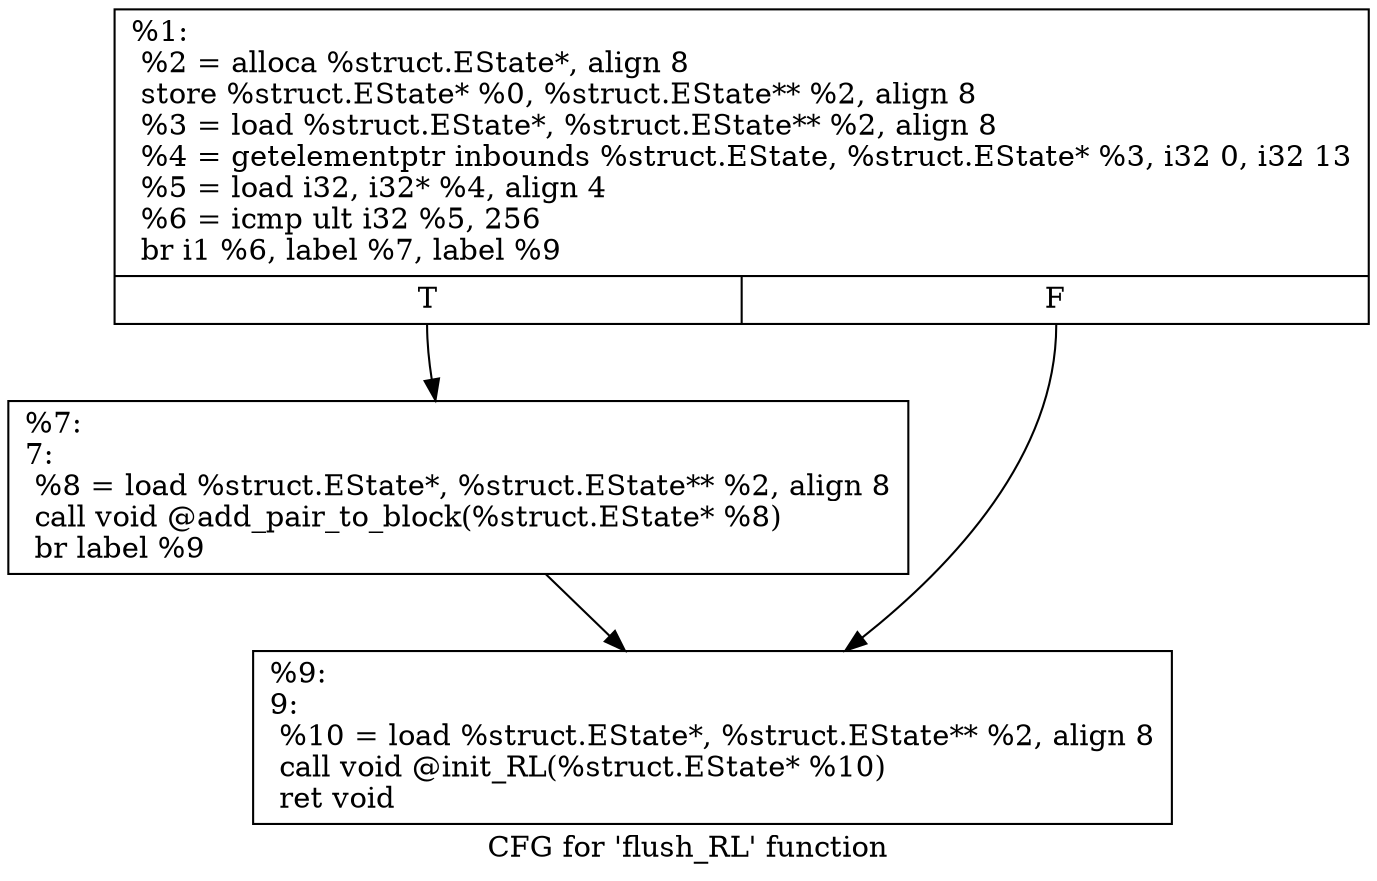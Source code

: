 digraph "CFG for 'flush_RL' function" {
	label="CFG for 'flush_RL' function";

	Node0xd5b520 [shape=record,label="{%1:\l  %2 = alloca %struct.EState*, align 8\l  store %struct.EState* %0, %struct.EState** %2, align 8\l  %3 = load %struct.EState*, %struct.EState** %2, align 8\l  %4 = getelementptr inbounds %struct.EState, %struct.EState* %3, i32 0, i32 13\l  %5 = load i32, i32* %4, align 4\l  %6 = icmp ult i32 %5, 256\l  br i1 %6, label %7, label %9\l|{<s0>T|<s1>F}}"];
	Node0xd5b520:s0 -> Node0xd5b810;
	Node0xd5b520:s1 -> Node0xd5b860;
	Node0xd5b810 [shape=record,label="{%7:\l7:                                                \l  %8 = load %struct.EState*, %struct.EState** %2, align 8\l  call void @add_pair_to_block(%struct.EState* %8)\l  br label %9\l}"];
	Node0xd5b810 -> Node0xd5b860;
	Node0xd5b860 [shape=record,label="{%9:\l9:                                                \l  %10 = load %struct.EState*, %struct.EState** %2, align 8\l  call void @init_RL(%struct.EState* %10)\l  ret void\l}"];
}
